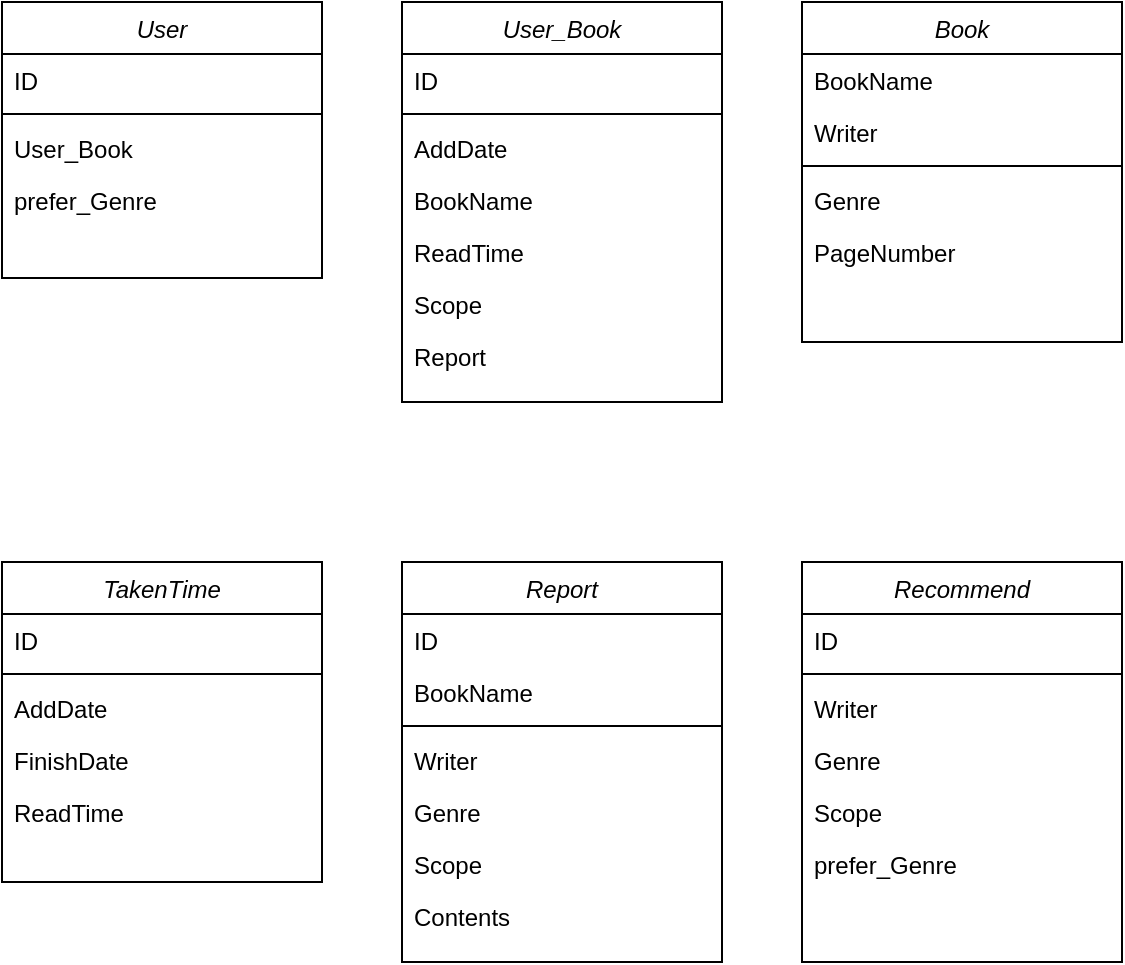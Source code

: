 <mxfile version="16.2.6" type="github">
  <diagram id="C5RBs43oDa-KdzZeNtuy" name="Page-1">
    <mxGraphModel dx="1182" dy="764" grid="1" gridSize="10" guides="1" tooltips="1" connect="1" arrows="1" fold="1" page="1" pageScale="1" pageWidth="827" pageHeight="1169" math="0" shadow="0">
      <root>
        <mxCell id="WIyWlLk6GJQsqaUBKTNV-0" />
        <mxCell id="WIyWlLk6GJQsqaUBKTNV-1" parent="WIyWlLk6GJQsqaUBKTNV-0" />
        <mxCell id="zkfFHV4jXpPFQw0GAbJ--0" value="User" style="swimlane;fontStyle=2;align=center;verticalAlign=top;childLayout=stackLayout;horizontal=1;startSize=26;horizontalStack=0;resizeParent=1;resizeLast=0;collapsible=1;marginBottom=0;rounded=0;shadow=0;strokeWidth=1;" parent="WIyWlLk6GJQsqaUBKTNV-1" vertex="1">
          <mxGeometry x="80" y="80" width="160" height="138" as="geometry">
            <mxRectangle x="230" y="140" width="160" height="26" as="alternateBounds" />
          </mxGeometry>
        </mxCell>
        <mxCell id="zkfFHV4jXpPFQw0GAbJ--1" value="ID" style="text;align=left;verticalAlign=top;spacingLeft=4;spacingRight=4;overflow=hidden;rotatable=0;points=[[0,0.5],[1,0.5]];portConstraint=eastwest;" parent="zkfFHV4jXpPFQw0GAbJ--0" vertex="1">
          <mxGeometry y="26" width="160" height="26" as="geometry" />
        </mxCell>
        <mxCell id="zkfFHV4jXpPFQw0GAbJ--4" value="" style="line;html=1;strokeWidth=1;align=left;verticalAlign=middle;spacingTop=-1;spacingLeft=3;spacingRight=3;rotatable=0;labelPosition=right;points=[];portConstraint=eastwest;" parent="zkfFHV4jXpPFQw0GAbJ--0" vertex="1">
          <mxGeometry y="52" width="160" height="8" as="geometry" />
        </mxCell>
        <mxCell id="zkfFHV4jXpPFQw0GAbJ--5" value="User_Book" style="text;align=left;verticalAlign=top;spacingLeft=4;spacingRight=4;overflow=hidden;rotatable=0;points=[[0,0.5],[1,0.5]];portConstraint=eastwest;" parent="zkfFHV4jXpPFQw0GAbJ--0" vertex="1">
          <mxGeometry y="60" width="160" height="26" as="geometry" />
        </mxCell>
        <mxCell id="PzWl7GW52-QV-IEUYMRA-0" value="prefer_Genre" style="text;align=left;verticalAlign=top;spacingLeft=4;spacingRight=4;overflow=hidden;rotatable=0;points=[[0,0.5],[1,0.5]];portConstraint=eastwest;" vertex="1" parent="zkfFHV4jXpPFQw0GAbJ--0">
          <mxGeometry y="86" width="160" height="26" as="geometry" />
        </mxCell>
        <mxCell id="PzWl7GW52-QV-IEUYMRA-1" value="User_Book" style="swimlane;fontStyle=2;align=center;verticalAlign=top;childLayout=stackLayout;horizontal=1;startSize=26;horizontalStack=0;resizeParent=1;resizeLast=0;collapsible=1;marginBottom=0;rounded=0;shadow=0;strokeWidth=1;" vertex="1" parent="WIyWlLk6GJQsqaUBKTNV-1">
          <mxGeometry x="280" y="80" width="160" height="200" as="geometry">
            <mxRectangle x="230" y="140" width="160" height="26" as="alternateBounds" />
          </mxGeometry>
        </mxCell>
        <mxCell id="PzWl7GW52-QV-IEUYMRA-2" value="ID" style="text;align=left;verticalAlign=top;spacingLeft=4;spacingRight=4;overflow=hidden;rotatable=0;points=[[0,0.5],[1,0.5]];portConstraint=eastwest;" vertex="1" parent="PzWl7GW52-QV-IEUYMRA-1">
          <mxGeometry y="26" width="160" height="26" as="geometry" />
        </mxCell>
        <mxCell id="PzWl7GW52-QV-IEUYMRA-3" value="" style="line;html=1;strokeWidth=1;align=left;verticalAlign=middle;spacingTop=-1;spacingLeft=3;spacingRight=3;rotatable=0;labelPosition=right;points=[];portConstraint=eastwest;" vertex="1" parent="PzWl7GW52-QV-IEUYMRA-1">
          <mxGeometry y="52" width="160" height="8" as="geometry" />
        </mxCell>
        <mxCell id="PzWl7GW52-QV-IEUYMRA-4" value="AddDate" style="text;align=left;verticalAlign=top;spacingLeft=4;spacingRight=4;overflow=hidden;rotatable=0;points=[[0,0.5],[1,0.5]];portConstraint=eastwest;" vertex="1" parent="PzWl7GW52-QV-IEUYMRA-1">
          <mxGeometry y="60" width="160" height="26" as="geometry" />
        </mxCell>
        <mxCell id="PzWl7GW52-QV-IEUYMRA-5" value="BookName" style="text;align=left;verticalAlign=top;spacingLeft=4;spacingRight=4;overflow=hidden;rotatable=0;points=[[0,0.5],[1,0.5]];portConstraint=eastwest;" vertex="1" parent="PzWl7GW52-QV-IEUYMRA-1">
          <mxGeometry y="86" width="160" height="26" as="geometry" />
        </mxCell>
        <mxCell id="PzWl7GW52-QV-IEUYMRA-11" value="ReadTime" style="text;align=left;verticalAlign=top;spacingLeft=4;spacingRight=4;overflow=hidden;rotatable=0;points=[[0,0.5],[1,0.5]];portConstraint=eastwest;" vertex="1" parent="PzWl7GW52-QV-IEUYMRA-1">
          <mxGeometry y="112" width="160" height="26" as="geometry" />
        </mxCell>
        <mxCell id="PzWl7GW52-QV-IEUYMRA-13" value="Scope" style="text;align=left;verticalAlign=top;spacingLeft=4;spacingRight=4;overflow=hidden;rotatable=0;points=[[0,0.5],[1,0.5]];portConstraint=eastwest;" vertex="1" parent="PzWl7GW52-QV-IEUYMRA-1">
          <mxGeometry y="138" width="160" height="26" as="geometry" />
        </mxCell>
        <mxCell id="PzWl7GW52-QV-IEUYMRA-14" value="Report" style="text;align=left;verticalAlign=top;spacingLeft=4;spacingRight=4;overflow=hidden;rotatable=0;points=[[0,0.5],[1,0.5]];portConstraint=eastwest;" vertex="1" parent="PzWl7GW52-QV-IEUYMRA-1">
          <mxGeometry y="164" width="160" height="26" as="geometry" />
        </mxCell>
        <mxCell id="PzWl7GW52-QV-IEUYMRA-6" value="Book" style="swimlane;fontStyle=2;align=center;verticalAlign=top;childLayout=stackLayout;horizontal=1;startSize=26;horizontalStack=0;resizeParent=1;resizeLast=0;collapsible=1;marginBottom=0;rounded=0;shadow=0;strokeWidth=1;" vertex="1" parent="WIyWlLk6GJQsqaUBKTNV-1">
          <mxGeometry x="480" y="80" width="160" height="170" as="geometry">
            <mxRectangle x="230" y="140" width="160" height="26" as="alternateBounds" />
          </mxGeometry>
        </mxCell>
        <mxCell id="PzWl7GW52-QV-IEUYMRA-10" value="BookName" style="text;align=left;verticalAlign=top;spacingLeft=4;spacingRight=4;overflow=hidden;rotatable=0;points=[[0,0.5],[1,0.5]];portConstraint=eastwest;" vertex="1" parent="PzWl7GW52-QV-IEUYMRA-6">
          <mxGeometry y="26" width="160" height="26" as="geometry" />
        </mxCell>
        <mxCell id="PzWl7GW52-QV-IEUYMRA-7" value="Writer" style="text;align=left;verticalAlign=top;spacingLeft=4;spacingRight=4;overflow=hidden;rotatable=0;points=[[0,0.5],[1,0.5]];portConstraint=eastwest;" vertex="1" parent="PzWl7GW52-QV-IEUYMRA-6">
          <mxGeometry y="52" width="160" height="26" as="geometry" />
        </mxCell>
        <mxCell id="PzWl7GW52-QV-IEUYMRA-8" value="" style="line;html=1;strokeWidth=1;align=left;verticalAlign=middle;spacingTop=-1;spacingLeft=3;spacingRight=3;rotatable=0;labelPosition=right;points=[];portConstraint=eastwest;" vertex="1" parent="PzWl7GW52-QV-IEUYMRA-6">
          <mxGeometry y="78" width="160" height="8" as="geometry" />
        </mxCell>
        <mxCell id="PzWl7GW52-QV-IEUYMRA-9" value="Genre" style="text;align=left;verticalAlign=top;spacingLeft=4;spacingRight=4;overflow=hidden;rotatable=0;points=[[0,0.5],[1,0.5]];portConstraint=eastwest;" vertex="1" parent="PzWl7GW52-QV-IEUYMRA-6">
          <mxGeometry y="86" width="160" height="26" as="geometry" />
        </mxCell>
        <mxCell id="PzWl7GW52-QV-IEUYMRA-15" value="PageNumber" style="text;align=left;verticalAlign=top;spacingLeft=4;spacingRight=4;overflow=hidden;rotatable=0;points=[[0,0.5],[1,0.5]];portConstraint=eastwest;" vertex="1" parent="PzWl7GW52-QV-IEUYMRA-6">
          <mxGeometry y="112" width="160" height="26" as="geometry" />
        </mxCell>
        <mxCell id="PzWl7GW52-QV-IEUYMRA-16" value="TakenTime" style="swimlane;fontStyle=2;align=center;verticalAlign=top;childLayout=stackLayout;horizontal=1;startSize=26;horizontalStack=0;resizeParent=1;resizeLast=0;collapsible=1;marginBottom=0;rounded=0;shadow=0;strokeWidth=1;" vertex="1" parent="WIyWlLk6GJQsqaUBKTNV-1">
          <mxGeometry x="80" y="360" width="160" height="160" as="geometry">
            <mxRectangle x="230" y="140" width="160" height="26" as="alternateBounds" />
          </mxGeometry>
        </mxCell>
        <mxCell id="PzWl7GW52-QV-IEUYMRA-17" value="ID" style="text;align=left;verticalAlign=top;spacingLeft=4;spacingRight=4;overflow=hidden;rotatable=0;points=[[0,0.5],[1,0.5]];portConstraint=eastwest;" vertex="1" parent="PzWl7GW52-QV-IEUYMRA-16">
          <mxGeometry y="26" width="160" height="26" as="geometry" />
        </mxCell>
        <mxCell id="PzWl7GW52-QV-IEUYMRA-18" value="" style="line;html=1;strokeWidth=1;align=left;verticalAlign=middle;spacingTop=-1;spacingLeft=3;spacingRight=3;rotatable=0;labelPosition=right;points=[];portConstraint=eastwest;" vertex="1" parent="PzWl7GW52-QV-IEUYMRA-16">
          <mxGeometry y="52" width="160" height="8" as="geometry" />
        </mxCell>
        <mxCell id="PzWl7GW52-QV-IEUYMRA-19" value="AddDate" style="text;align=left;verticalAlign=top;spacingLeft=4;spacingRight=4;overflow=hidden;rotatable=0;points=[[0,0.5],[1,0.5]];portConstraint=eastwest;" vertex="1" parent="PzWl7GW52-QV-IEUYMRA-16">
          <mxGeometry y="60" width="160" height="26" as="geometry" />
        </mxCell>
        <mxCell id="PzWl7GW52-QV-IEUYMRA-20" value="FinishDate" style="text;align=left;verticalAlign=top;spacingLeft=4;spacingRight=4;overflow=hidden;rotatable=0;points=[[0,0.5],[1,0.5]];portConstraint=eastwest;" vertex="1" parent="PzWl7GW52-QV-IEUYMRA-16">
          <mxGeometry y="86" width="160" height="26" as="geometry" />
        </mxCell>
        <mxCell id="PzWl7GW52-QV-IEUYMRA-21" value="ReadTime" style="text;align=left;verticalAlign=top;spacingLeft=4;spacingRight=4;overflow=hidden;rotatable=0;points=[[0,0.5],[1,0.5]];portConstraint=eastwest;" vertex="1" parent="PzWl7GW52-QV-IEUYMRA-16">
          <mxGeometry y="112" width="160" height="26" as="geometry" />
        </mxCell>
        <mxCell id="PzWl7GW52-QV-IEUYMRA-22" value="Report" style="swimlane;fontStyle=2;align=center;verticalAlign=top;childLayout=stackLayout;horizontal=1;startSize=26;horizontalStack=0;resizeParent=1;resizeLast=0;collapsible=1;marginBottom=0;rounded=0;shadow=0;strokeWidth=1;" vertex="1" parent="WIyWlLk6GJQsqaUBKTNV-1">
          <mxGeometry x="280" y="360" width="160" height="200" as="geometry">
            <mxRectangle x="230" y="140" width="160" height="26" as="alternateBounds" />
          </mxGeometry>
        </mxCell>
        <mxCell id="PzWl7GW52-QV-IEUYMRA-23" value="ID" style="text;align=left;verticalAlign=top;spacingLeft=4;spacingRight=4;overflow=hidden;rotatable=0;points=[[0,0.5],[1,0.5]];portConstraint=eastwest;" vertex="1" parent="PzWl7GW52-QV-IEUYMRA-22">
          <mxGeometry y="26" width="160" height="26" as="geometry" />
        </mxCell>
        <mxCell id="PzWl7GW52-QV-IEUYMRA-25" value="BookName" style="text;align=left;verticalAlign=top;spacingLeft=4;spacingRight=4;overflow=hidden;rotatable=0;points=[[0,0.5],[1,0.5]];portConstraint=eastwest;" vertex="1" parent="PzWl7GW52-QV-IEUYMRA-22">
          <mxGeometry y="52" width="160" height="26" as="geometry" />
        </mxCell>
        <mxCell id="PzWl7GW52-QV-IEUYMRA-24" value="" style="line;html=1;strokeWidth=1;align=left;verticalAlign=middle;spacingTop=-1;spacingLeft=3;spacingRight=3;rotatable=0;labelPosition=right;points=[];portConstraint=eastwest;" vertex="1" parent="PzWl7GW52-QV-IEUYMRA-22">
          <mxGeometry y="78" width="160" height="8" as="geometry" />
        </mxCell>
        <mxCell id="PzWl7GW52-QV-IEUYMRA-26" value="Writer" style="text;align=left;verticalAlign=top;spacingLeft=4;spacingRight=4;overflow=hidden;rotatable=0;points=[[0,0.5],[1,0.5]];portConstraint=eastwest;" vertex="1" parent="PzWl7GW52-QV-IEUYMRA-22">
          <mxGeometry y="86" width="160" height="26" as="geometry" />
        </mxCell>
        <mxCell id="PzWl7GW52-QV-IEUYMRA-27" value="Genre" style="text;align=left;verticalAlign=top;spacingLeft=4;spacingRight=4;overflow=hidden;rotatable=0;points=[[0,0.5],[1,0.5]];portConstraint=eastwest;" vertex="1" parent="PzWl7GW52-QV-IEUYMRA-22">
          <mxGeometry y="112" width="160" height="26" as="geometry" />
        </mxCell>
        <mxCell id="PzWl7GW52-QV-IEUYMRA-28" value="Scope" style="text;align=left;verticalAlign=top;spacingLeft=4;spacingRight=4;overflow=hidden;rotatable=0;points=[[0,0.5],[1,0.5]];portConstraint=eastwest;" vertex="1" parent="PzWl7GW52-QV-IEUYMRA-22">
          <mxGeometry y="138" width="160" height="26" as="geometry" />
        </mxCell>
        <mxCell id="PzWl7GW52-QV-IEUYMRA-29" value="Contents" style="text;align=left;verticalAlign=top;spacingLeft=4;spacingRight=4;overflow=hidden;rotatable=0;points=[[0,0.5],[1,0.5]];portConstraint=eastwest;" vertex="1" parent="PzWl7GW52-QV-IEUYMRA-22">
          <mxGeometry y="164" width="160" height="26" as="geometry" />
        </mxCell>
        <mxCell id="PzWl7GW52-QV-IEUYMRA-30" value="Recommend" style="swimlane;fontStyle=2;align=center;verticalAlign=top;childLayout=stackLayout;horizontal=1;startSize=26;horizontalStack=0;resizeParent=1;resizeLast=0;collapsible=1;marginBottom=0;rounded=0;shadow=0;strokeWidth=1;" vertex="1" parent="WIyWlLk6GJQsqaUBKTNV-1">
          <mxGeometry x="480" y="360" width="160" height="200" as="geometry">
            <mxRectangle x="230" y="140" width="160" height="26" as="alternateBounds" />
          </mxGeometry>
        </mxCell>
        <mxCell id="PzWl7GW52-QV-IEUYMRA-31" value="ID" style="text;align=left;verticalAlign=top;spacingLeft=4;spacingRight=4;overflow=hidden;rotatable=0;points=[[0,0.5],[1,0.5]];portConstraint=eastwest;" vertex="1" parent="PzWl7GW52-QV-IEUYMRA-30">
          <mxGeometry y="26" width="160" height="26" as="geometry" />
        </mxCell>
        <mxCell id="PzWl7GW52-QV-IEUYMRA-33" value="" style="line;html=1;strokeWidth=1;align=left;verticalAlign=middle;spacingTop=-1;spacingLeft=3;spacingRight=3;rotatable=0;labelPosition=right;points=[];portConstraint=eastwest;" vertex="1" parent="PzWl7GW52-QV-IEUYMRA-30">
          <mxGeometry y="52" width="160" height="8" as="geometry" />
        </mxCell>
        <mxCell id="PzWl7GW52-QV-IEUYMRA-34" value="Writer" style="text;align=left;verticalAlign=top;spacingLeft=4;spacingRight=4;overflow=hidden;rotatable=0;points=[[0,0.5],[1,0.5]];portConstraint=eastwest;" vertex="1" parent="PzWl7GW52-QV-IEUYMRA-30">
          <mxGeometry y="60" width="160" height="26" as="geometry" />
        </mxCell>
        <mxCell id="PzWl7GW52-QV-IEUYMRA-35" value="Genre" style="text;align=left;verticalAlign=top;spacingLeft=4;spacingRight=4;overflow=hidden;rotatable=0;points=[[0,0.5],[1,0.5]];portConstraint=eastwest;" vertex="1" parent="PzWl7GW52-QV-IEUYMRA-30">
          <mxGeometry y="86" width="160" height="26" as="geometry" />
        </mxCell>
        <mxCell id="PzWl7GW52-QV-IEUYMRA-36" value="Scope" style="text;align=left;verticalAlign=top;spacingLeft=4;spacingRight=4;overflow=hidden;rotatable=0;points=[[0,0.5],[1,0.5]];portConstraint=eastwest;" vertex="1" parent="PzWl7GW52-QV-IEUYMRA-30">
          <mxGeometry y="112" width="160" height="26" as="geometry" />
        </mxCell>
        <mxCell id="PzWl7GW52-QV-IEUYMRA-37" value="prefer_Genre" style="text;align=left;verticalAlign=top;spacingLeft=4;spacingRight=4;overflow=hidden;rotatable=0;points=[[0,0.5],[1,0.5]];portConstraint=eastwest;" vertex="1" parent="PzWl7GW52-QV-IEUYMRA-30">
          <mxGeometry y="138" width="160" height="26" as="geometry" />
        </mxCell>
      </root>
    </mxGraphModel>
  </diagram>
</mxfile>
